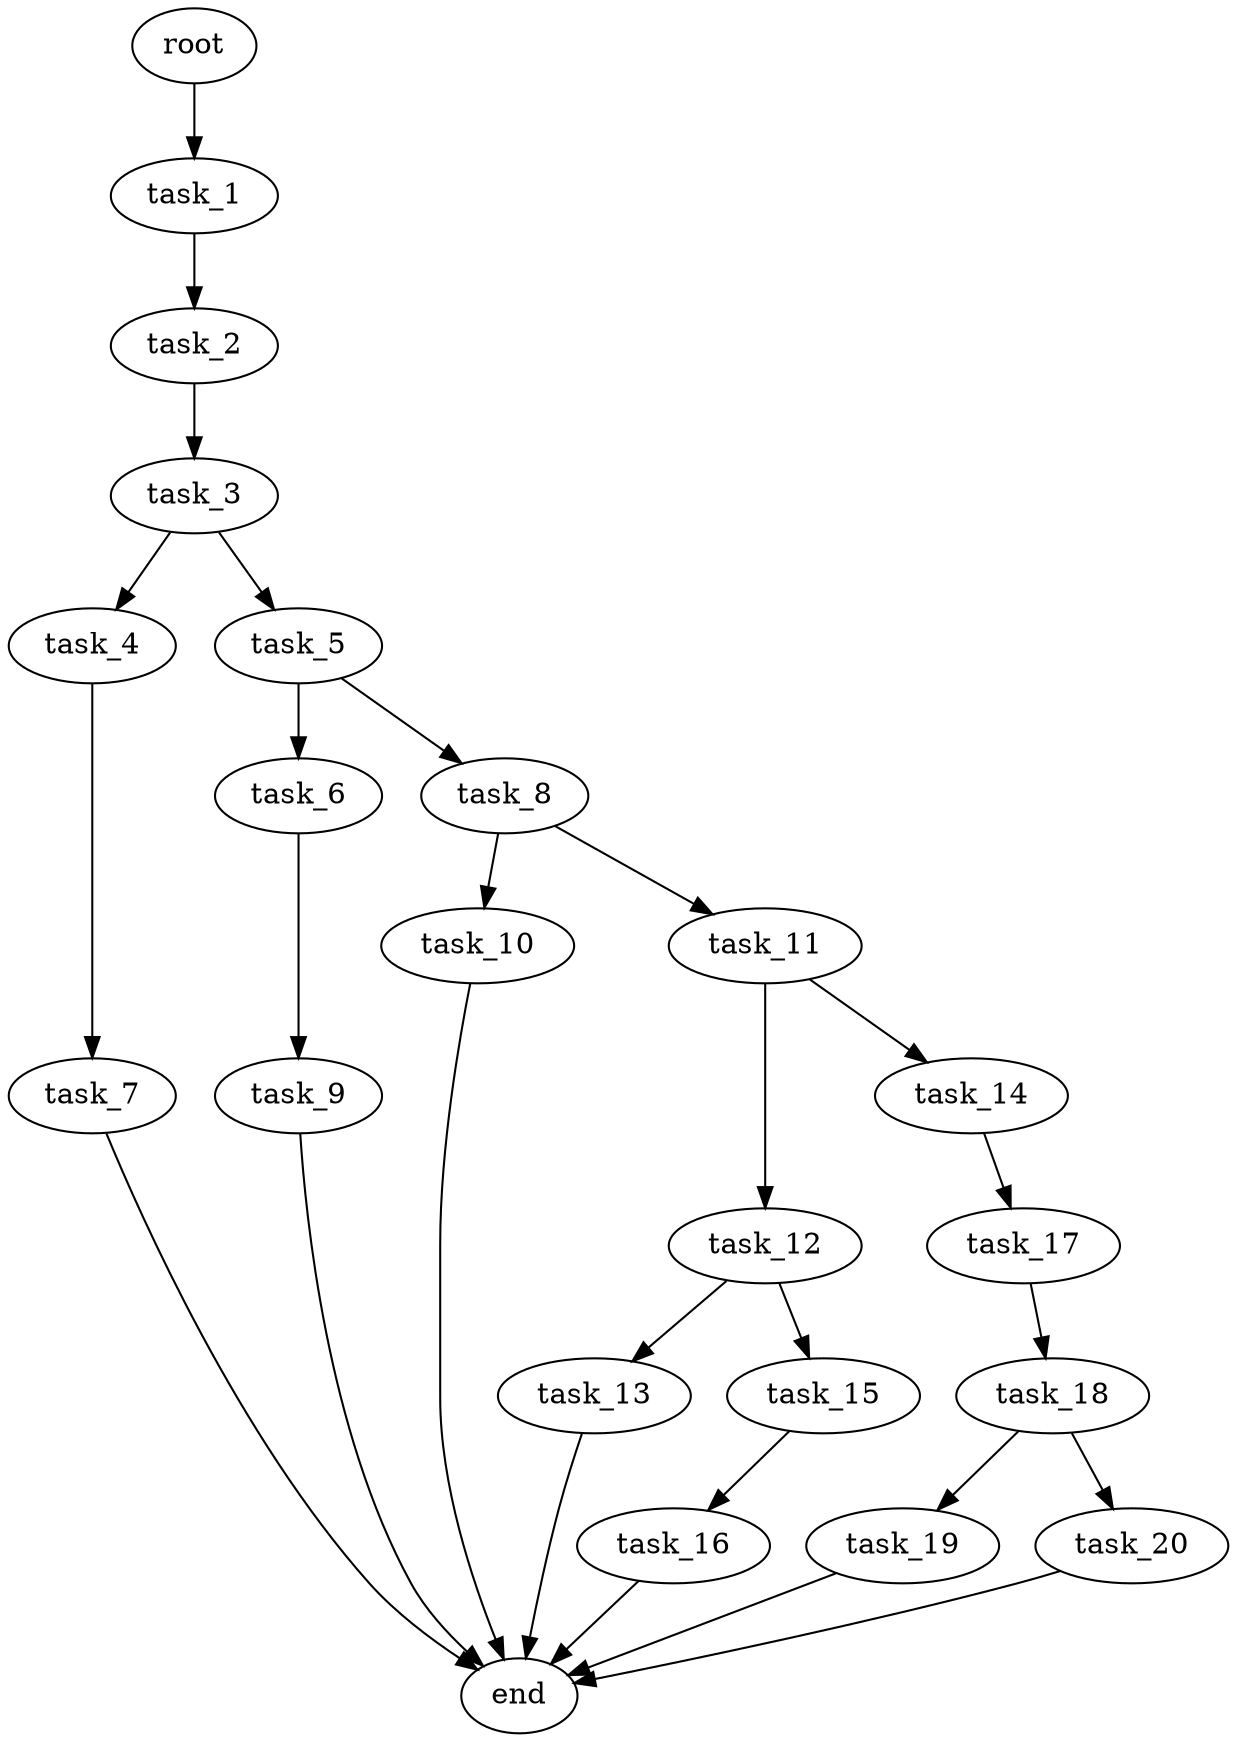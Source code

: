 digraph G {
  root [size="0.000000e+00"];
  task_1 [size="5.600641e+08"];
  task_2 [size="2.583338e+09"];
  task_3 [size="1.801195e+09"];
  task_4 [size="9.582425e+09"];
  task_5 [size="5.993976e+09"];
  task_6 [size="5.636483e+09"];
  task_7 [size="1.871817e+08"];
  task_8 [size="7.195753e+09"];
  task_9 [size="6.617789e+09"];
  task_10 [size="2.835263e+09"];
  task_11 [size="8.583993e+08"];
  task_12 [size="4.492584e+09"];
  task_13 [size="9.927765e+09"];
  task_14 [size="8.673157e+09"];
  task_15 [size="1.706497e+09"];
  task_16 [size="8.303805e+09"];
  task_17 [size="6.008786e+09"];
  task_18 [size="7.946366e+09"];
  task_19 [size="8.204711e+09"];
  task_20 [size="1.819660e+09"];
  end [size="0.000000e+00"];

  root -> task_1 [size="1.000000e-12"];
  task_1 -> task_2 [size="2.583338e+08"];
  task_2 -> task_3 [size="1.801195e+08"];
  task_3 -> task_4 [size="9.582425e+08"];
  task_3 -> task_5 [size="5.993976e+08"];
  task_4 -> task_7 [size="1.871817e+07"];
  task_5 -> task_6 [size="5.636483e+08"];
  task_5 -> task_8 [size="7.195753e+08"];
  task_6 -> task_9 [size="6.617789e+08"];
  task_7 -> end [size="1.000000e-12"];
  task_8 -> task_10 [size="2.835263e+08"];
  task_8 -> task_11 [size="8.583993e+07"];
  task_9 -> end [size="1.000000e-12"];
  task_10 -> end [size="1.000000e-12"];
  task_11 -> task_12 [size="4.492584e+08"];
  task_11 -> task_14 [size="8.673157e+08"];
  task_12 -> task_13 [size="9.927765e+08"];
  task_12 -> task_15 [size="1.706497e+08"];
  task_13 -> end [size="1.000000e-12"];
  task_14 -> task_17 [size="6.008786e+08"];
  task_15 -> task_16 [size="8.303805e+08"];
  task_16 -> end [size="1.000000e-12"];
  task_17 -> task_18 [size="7.946366e+08"];
  task_18 -> task_19 [size="8.204711e+08"];
  task_18 -> task_20 [size="1.819660e+08"];
  task_19 -> end [size="1.000000e-12"];
  task_20 -> end [size="1.000000e-12"];
}
